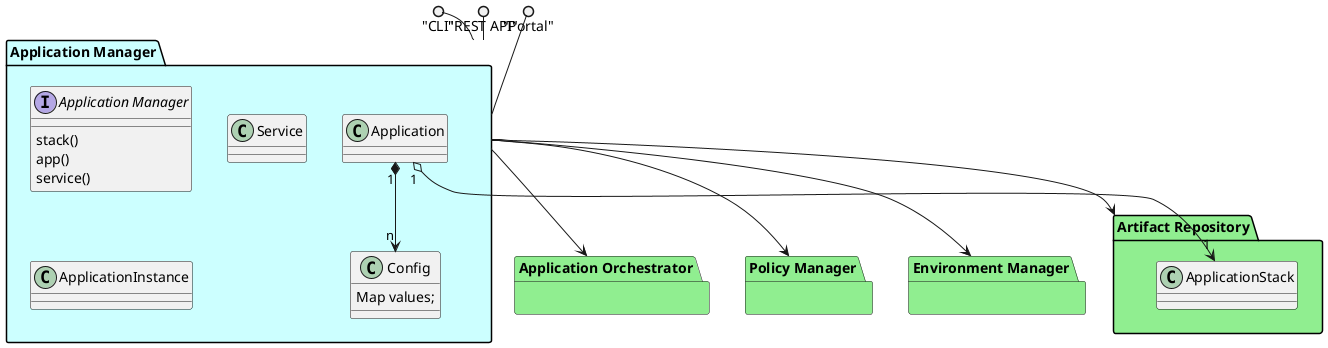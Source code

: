 @startuml

package "Policy Manager"  #lightgreen {}
package "Environment Manager" #lightgreen {}
package "Application Orchestrator" #lightgreen {}
package "Artifact Repository" #lightgreen {
    class ApplicationStack {
    }
}

package "Application Manager" #ccffff {
  interface "Application Manager" {
      stack()
      app()
      service()
  }
  class Application {

  }
  class Service {

  }
  class Config {
    Map values;
  }
  class ApplicationInstance {

  }

  Application "1" *--> "n" Config
  Application "1" o--> "1" ApplicationStack
}
"CLI" ()-- "Application Manager"
"REST API" ()-- "Application Manager"
"Portal" ()-- "Application Manager"


"Application Manager" --> "Artifact Repository"
"Application Manager" --> "Policy Manager"
"Application Manager" --> "Application Orchestrator"
"Application Manager" --> "Environment Manager"
@enduml

